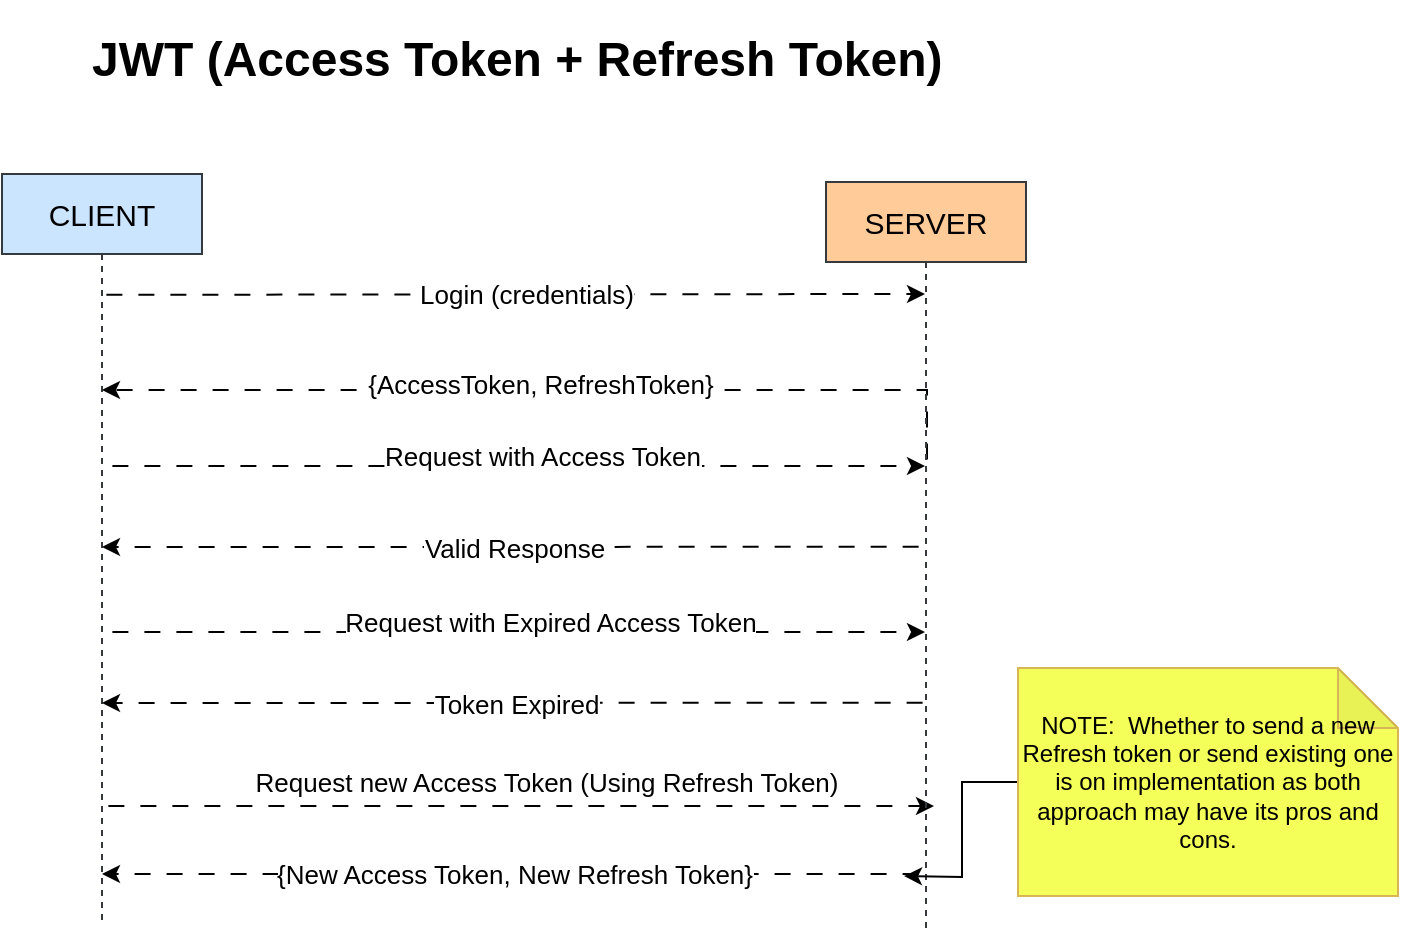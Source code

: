 <mxfile version="21.7.5" type="github">
  <diagram name="access-refresh token" id="pQJgPqyZb_h770RjejM-">
    <mxGraphModel dx="872" dy="491" grid="0" gridSize="1" guides="1" tooltips="1" connect="1" arrows="1" fold="1" page="1" pageScale="1" pageWidth="850" pageHeight="1100" math="0" shadow="0">
      <root>
        <mxCell id="0" />
        <mxCell id="1" parent="0" />
        <mxCell id="h4teDa3cKoILqUaAFO-s-1" value="&lt;h1&gt;JWT (Access Token + Refresh Token)&lt;/h1&gt;" style="text;html=1;strokeColor=none;fillColor=none;spacing=5;spacingTop=-20;whiteSpace=wrap;overflow=hidden;rounded=0;" vertex="1" parent="1">
          <mxGeometry x="160" y="70" width="490" height="60" as="geometry" />
        </mxCell>
        <mxCell id="h4teDa3cKoILqUaAFO-s-6" value="Login (credentials)" style="edgeStyle=elbowEdgeStyle;rounded=0;orthogonalLoop=1;jettySize=auto;html=1;elbow=vertical;curved=0;flowAnimation=1;fontSize=13;" edge="1" parent="1" target="h4teDa3cKoILqUaAFO-s-5">
          <mxGeometry x="0.034" relative="1" as="geometry">
            <mxPoint x="169" y="207.4" as="sourcePoint" />
            <mxPoint x="495.5" y="207.0" as="targetPoint" />
            <Array as="points">
              <mxPoint x="137.5" y="207" />
            </Array>
            <mxPoint as="offset" />
          </mxGeometry>
        </mxCell>
        <mxCell id="h4teDa3cKoILqUaAFO-s-12" value="Request with Access Token" style="edgeStyle=elbowEdgeStyle;rounded=0;orthogonalLoop=1;jettySize=auto;html=1;elbow=vertical;curved=0;fontSize=13;flowAnimation=1;" edge="1" parent="1" target="h4teDa3cKoILqUaAFO-s-5">
          <mxGeometry x="0.065" y="5" relative="1" as="geometry">
            <mxPoint x="172" y="293" as="sourcePoint" />
            <mxPoint x="502" y="293" as="targetPoint" />
            <mxPoint as="offset" />
          </mxGeometry>
        </mxCell>
        <mxCell id="h4teDa3cKoILqUaAFO-s-14" value="Request with Expired Access Token" style="edgeStyle=elbowEdgeStyle;rounded=0;orthogonalLoop=1;jettySize=auto;html=1;elbow=vertical;curved=0;fontSize=13;flowAnimation=1;" edge="1" parent="1" target="h4teDa3cKoILqUaAFO-s-5">
          <mxGeometry x="0.084" y="5" relative="1" as="geometry">
            <mxPoint x="172" y="376" as="sourcePoint" />
            <mxPoint x="501.5" y="376.362" as="targetPoint" />
            <mxPoint as="offset" />
          </mxGeometry>
        </mxCell>
        <mxCell id="h4teDa3cKoILqUaAFO-s-17" value="Request new Access Token (Using Refresh Token)" style="edgeStyle=elbowEdgeStyle;rounded=0;orthogonalLoop=1;jettySize=auto;html=1;elbow=vertical;curved=0;entryX=0.54;entryY=0.834;entryDx=0;entryDy=0;entryPerimeter=0;fontSize=13;flowAnimation=1;" edge="1" parent="1" source="h4teDa3cKoILqUaAFO-s-4" target="h4teDa3cKoILqUaAFO-s-5">
          <mxGeometry x="0.059" y="12" relative="1" as="geometry">
            <mxPoint x="1" as="offset" />
          </mxGeometry>
        </mxCell>
        <mxCell id="h4teDa3cKoILqUaAFO-s-4" value="CLIENT" style="shape=umlLifeline;perimeter=lifelinePerimeter;whiteSpace=wrap;html=1;container=1;dropTarget=0;collapsible=0;recursiveResize=0;outlineConnect=0;portConstraint=eastwest;newEdgeStyle={&quot;edgeStyle&quot;:&quot;elbowEdgeStyle&quot;,&quot;elbow&quot;:&quot;vertical&quot;,&quot;curved&quot;:0,&quot;rounded&quot;:0};fontSize=15;fillColor=#cce5ff;strokeColor=#36393d;" vertex="1" parent="1">
          <mxGeometry x="120" y="147" width="100" height="373" as="geometry" />
        </mxCell>
        <mxCell id="h4teDa3cKoILqUaAFO-s-7" value="{AccessToken, RefreshToken}" style="edgeStyle=elbowEdgeStyle;rounded=0;orthogonalLoop=1;jettySize=auto;html=1;elbow=vertical;curved=0;flowAnimation=1;fontSize=13;" edge="1" parent="1" target="h4teDa3cKoILqUaAFO-s-4">
          <mxGeometry x="0.035" y="-3" relative="1" as="geometry">
            <mxPoint x="582.5" y="293" as="sourcePoint" />
            <mxPoint x="215" y="255" as="targetPoint" />
            <Array as="points">
              <mxPoint x="626.5" y="255" />
            </Array>
            <mxPoint x="1" as="offset" />
          </mxGeometry>
        </mxCell>
        <mxCell id="h4teDa3cKoILqUaAFO-s-13" value="Valid Response" style="edgeStyle=elbowEdgeStyle;rounded=0;orthogonalLoop=1;jettySize=auto;html=1;elbow=vertical;curved=0;fontSize=13;flowAnimation=1;" edge="1" parent="1" target="h4teDa3cKoILqUaAFO-s-4">
          <mxGeometry relative="1" as="geometry">
            <mxPoint x="581.5" y="333.4" as="sourcePoint" />
            <mxPoint x="251" y="333.001" as="targetPoint" />
          </mxGeometry>
        </mxCell>
        <mxCell id="h4teDa3cKoILqUaAFO-s-15" value="Token Expired" style="edgeStyle=elbowEdgeStyle;rounded=0;orthogonalLoop=1;jettySize=auto;html=1;elbow=vertical;curved=0;fontSize=13;flowAnimation=1;" edge="1" parent="1" target="h4teDa3cKoILqUaAFO-s-4">
          <mxGeometry relative="1" as="geometry">
            <mxPoint x="583.5" y="411.37" as="sourcePoint" />
            <mxPoint x="256" y="410.999" as="targetPoint" />
          </mxGeometry>
        </mxCell>
        <mxCell id="h4teDa3cKoILqUaAFO-s-18" value="{New Access Token, New Refresh Token}" style="edgeStyle=elbowEdgeStyle;rounded=0;orthogonalLoop=1;jettySize=auto;html=1;elbow=vertical;curved=0;entryX=0.5;entryY=0.938;entryDx=0;entryDy=0;entryPerimeter=0;fontSize=13;flowAnimation=1;" edge="1" parent="1" source="h4teDa3cKoILqUaAFO-s-5" target="h4teDa3cKoILqUaAFO-s-4">
          <mxGeometry x="0.001" relative="1" as="geometry">
            <mxPoint as="offset" />
          </mxGeometry>
        </mxCell>
        <mxCell id="h4teDa3cKoILqUaAFO-s-5" value="SERVER" style="shape=umlLifeline;perimeter=lifelinePerimeter;whiteSpace=wrap;html=1;container=1;dropTarget=0;collapsible=0;recursiveResize=0;outlineConnect=0;portConstraint=eastwest;newEdgeStyle={&quot;edgeStyle&quot;:&quot;elbowEdgeStyle&quot;,&quot;elbow&quot;:&quot;vertical&quot;,&quot;curved&quot;:0,&quot;rounded&quot;:0};fontSize=15;fillColor=#ffcc99;strokeColor=#36393d;" vertex="1" parent="1">
          <mxGeometry x="532" y="151" width="100" height="374" as="geometry" />
        </mxCell>
        <mxCell id="h4teDa3cKoILqUaAFO-s-20" style="edgeStyle=orthogonalEdgeStyle;rounded=0;orthogonalLoop=1;jettySize=auto;html=1;" edge="1" parent="1" source="h4teDa3cKoILqUaAFO-s-19">
          <mxGeometry relative="1" as="geometry">
            <mxPoint x="571" y="498" as="targetPoint" />
          </mxGeometry>
        </mxCell>
        <mxCell id="h4teDa3cKoILqUaAFO-s-19" value="NOTE:&amp;nbsp; Whether to send a new Refresh token or send existing one is on implementation as both approach may have its pros and cons." style="shape=note;whiteSpace=wrap;html=1;backgroundOutline=1;darkOpacity=0.05;fillColor=#F4FF59;gradientColor=none;strokeColor=#d6b656;" vertex="1" parent="1">
          <mxGeometry x="628" y="394" width="190" height="114" as="geometry" />
        </mxCell>
      </root>
    </mxGraphModel>
  </diagram>
</mxfile>
